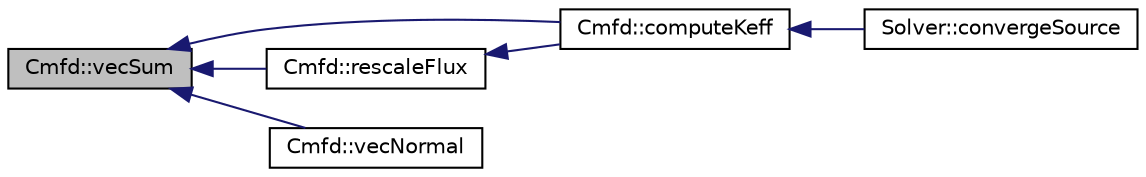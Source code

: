 digraph "Cmfd::vecSum"
{
  edge [fontname="Helvetica",fontsize="10",labelfontname="Helvetica",labelfontsize="10"];
  node [fontname="Helvetica",fontsize="10",shape=record];
  rankdir="LR";
  Node1 [label="Cmfd::vecSum",height=0.2,width=0.4,color="black", fillcolor="grey75", style="filled" fontcolor="black"];
  Node1 -> Node2 [dir="back",color="midnightblue",fontsize="10",style="solid",fontname="Helvetica"];
  Node2 [label="Cmfd::computeKeff",height=0.2,width=0.4,color="black", fillcolor="white", style="filled",URL="$classCmfd.html#ad3da57b100041e93e2ca8d6b89137775",tooltip="CMFD solver that solves the diffusion problem."];
  Node2 -> Node3 [dir="back",color="midnightblue",fontsize="10",style="solid",fontname="Helvetica"];
  Node3 [label="Solver::convergeSource",height=0.2,width=0.4,color="black", fillcolor="white", style="filled",URL="$classSolver.html#af8358a66a7cbd56339211f80a2365678",tooltip="Computes keff by performing a series of transport sweep and source updates."];
  Node1 -> Node4 [dir="back",color="midnightblue",fontsize="10",style="solid",fontname="Helvetica"];
  Node4 [label="Cmfd::rescaleFlux",height=0.2,width=0.4,color="black", fillcolor="white", style="filled",URL="$classCmfd.html#ae2c98ca17f124ff28422060c52c22894",tooltip="Rescale the initial and converged flux arrays."];
  Node4 -> Node2 [dir="back",color="midnightblue",fontsize="10",style="solid",fontname="Helvetica"];
  Node1 -> Node5 [dir="back",color="midnightblue",fontsize="10",style="solid",fontname="Helvetica"];
  Node5 [label="Cmfd::vecNormal",height=0.2,width=0.4,color="black", fillcolor="white", style="filled",URL="$classCmfd.html#adbe1e69d52cc7244fe8cc02e8203cea2",tooltip="Normalize vector to have avg source of 1.0."];
}
